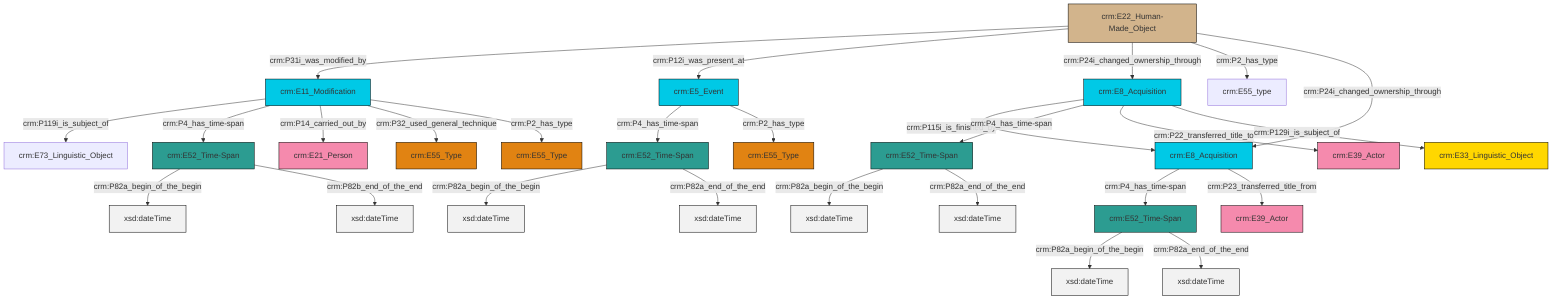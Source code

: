 graph TD
classDef Literal fill:#f2f2f2,stroke:#000000;
classDef CRM_Entity fill:#FFFFFF,stroke:#000000;
classDef Temporal_Entity fill:#00C9E6, stroke:#000000;
classDef Type fill:#E18312, stroke:#000000;
classDef Time-Span fill:#2C9C91, stroke:#000000;
classDef Appellation fill:#FFEB7F, stroke:#000000;
classDef Place fill:#008836, stroke:#000000;
classDef Persistent_Item fill:#B266B2, stroke:#000000;
classDef Conceptual_Object fill:#FFD700, stroke:#000000;
classDef Physical_Thing fill:#D2B48C, stroke:#000000;
classDef Actor fill:#f58aad, stroke:#000000;
classDef PC_Classes fill:#4ce600, stroke:#000000;
classDef Multi fill:#cccccc,stroke:#000000;

2["crm:E8_Acquisition"]:::Temporal_Entity -->|crm:P115i_is_finished_by| 3["crm:E8_Acquisition"]:::Temporal_Entity
2["crm:E8_Acquisition"]:::Temporal_Entity -->|crm:P4_has_time-span| 4["crm:E52_Time-Span"]:::Time-Span
5["crm:E52_Time-Span"]:::Time-Span -->|crm:P82a_begin_of_the_begin| 6[xsd:dateTime]:::Literal
9["crm:E22_Human-Made_Object"]:::Physical_Thing -->|crm:P31i_was_modified_by| 10["crm:E11_Modification"]:::Temporal_Entity
3["crm:E8_Acquisition"]:::Temporal_Entity -->|crm:P4_has_time-span| 5["crm:E52_Time-Span"]:::Time-Span
5["crm:E52_Time-Span"]:::Time-Span -->|crm:P82a_end_of_the_end| 15[xsd:dateTime]:::Literal
10["crm:E11_Modification"]:::Temporal_Entity -->|crm:P119i_is_subject_of| 0["crm:E73_Linguistic_Object"]:::Default
9["crm:E22_Human-Made_Object"]:::Physical_Thing -->|crm:P12i_was_present_at| 16["crm:E5_Event"]:::Temporal_Entity
4["crm:E52_Time-Span"]:::Time-Span -->|crm:P82a_begin_of_the_begin| 17[xsd:dateTime]:::Literal
3["crm:E8_Acquisition"]:::Temporal_Entity -->|crm:P23_transferred_title_from| 22["crm:E39_Actor"]:::Actor
16["crm:E5_Event"]:::Temporal_Entity -->|crm:P4_has_time-span| 11["crm:E52_Time-Span"]:::Time-Span
25["crm:E52_Time-Span"]:::Time-Span -->|crm:P82a_begin_of_the_begin| 26[xsd:dateTime]:::Literal
9["crm:E22_Human-Made_Object"]:::Physical_Thing -->|crm:P24i_changed_ownership_through| 2["crm:E8_Acquisition"]:::Temporal_Entity
25["crm:E52_Time-Span"]:::Time-Span -->|crm:P82b_end_of_the_end| 27[xsd:dateTime]:::Literal
11["crm:E52_Time-Span"]:::Time-Span -->|crm:P82a_begin_of_the_begin| 28[xsd:dateTime]:::Literal
9["crm:E22_Human-Made_Object"]:::Physical_Thing -->|crm:P2_has_type| 29["crm:E55_type"]:::Default
9["crm:E22_Human-Made_Object"]:::Physical_Thing -->|crm:P24i_changed_ownership_through| 3["crm:E8_Acquisition"]:::Temporal_Entity
10["crm:E11_Modification"]:::Temporal_Entity -->|crm:P4_has_time-span| 25["crm:E52_Time-Span"]:::Time-Span
2["crm:E8_Acquisition"]:::Temporal_Entity -->|crm:P22_transferred_title_to| 30["crm:E39_Actor"]:::Actor
10["crm:E11_Modification"]:::Temporal_Entity -->|crm:P14_carried_out_by| 32["crm:E21_Person"]:::Actor
11["crm:E52_Time-Span"]:::Time-Span -->|crm:P82a_end_of_the_end| 33[xsd:dateTime]:::Literal
4["crm:E52_Time-Span"]:::Time-Span -->|crm:P82a_end_of_the_end| 42[xsd:dateTime]:::Literal
16["crm:E5_Event"]:::Temporal_Entity -->|crm:P2_has_type| 7["crm:E55_Type"]:::Type
10["crm:E11_Modification"]:::Temporal_Entity -->|crm:P32_used_general_technique| 39["crm:E55_Type"]:::Type
2["crm:E8_Acquisition"]:::Temporal_Entity -->|crm:P129i_is_subject_of| 18["crm:E33_Linguistic_Object"]:::Conceptual_Object
10["crm:E11_Modification"]:::Temporal_Entity -->|crm:P2_has_type| 20["crm:E55_Type"]:::Type